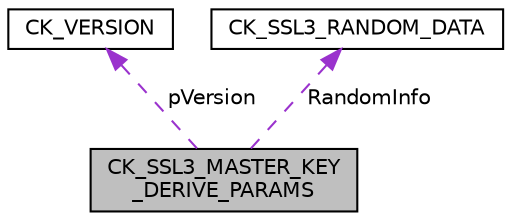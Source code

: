 digraph "CK_SSL3_MASTER_KEY_DERIVE_PARAMS"
{
  edge [fontname="Helvetica",fontsize="10",labelfontname="Helvetica",labelfontsize="10"];
  node [fontname="Helvetica",fontsize="10",shape=record];
  Node1 [label="CK_SSL3_MASTER_KEY\l_DERIVE_PARAMS",height=0.2,width=0.4,color="black", fillcolor="grey75", style="filled", fontcolor="black"];
  Node2 -> Node1 [dir="back",color="darkorchid3",fontsize="10",style="dashed",label=" pVersion" ,fontname="Helvetica"];
  Node2 [label="CK_VERSION",height=0.2,width=0.4,color="black", fillcolor="white", style="filled",URL="$struct_c_k___v_e_r_s_i_o_n.html"];
  Node3 -> Node1 [dir="back",color="darkorchid3",fontsize="10",style="dashed",label=" RandomInfo" ,fontname="Helvetica"];
  Node3 [label="CK_SSL3_RANDOM_DATA",height=0.2,width=0.4,color="black", fillcolor="white", style="filled",URL="$struct_c_k___s_s_l3___r_a_n_d_o_m___d_a_t_a.html"];
}
